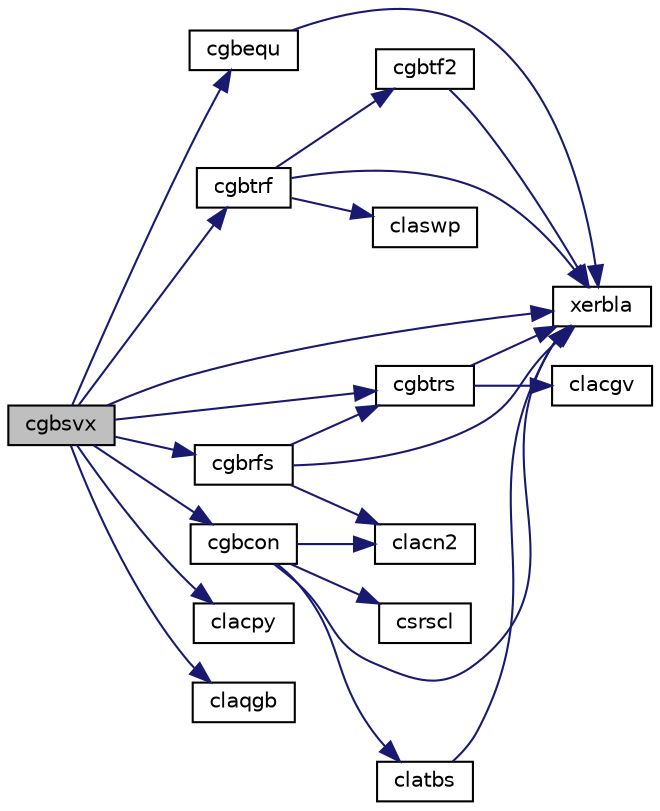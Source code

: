 digraph "cgbsvx"
{
 // LATEX_PDF_SIZE
  edge [fontname="Helvetica",fontsize="10",labelfontname="Helvetica",labelfontsize="10"];
  node [fontname="Helvetica",fontsize="10",shape=record];
  rankdir="LR";
  Node1 [label="cgbsvx",height=0.2,width=0.4,color="black", fillcolor="grey75", style="filled", fontcolor="black",tooltip="CGBSVX computes the solution to system of linear equations A * X = B for GB matrices"];
  Node1 -> Node2 [color="midnightblue",fontsize="10",style="solid",fontname="Helvetica"];
  Node2 [label="cgbcon",height=0.2,width=0.4,color="black", fillcolor="white", style="filled",URL="$cgbcon_8f.html#a0c12e988f6edb779abf338f6b4de4d9e",tooltip="CGBCON"];
  Node2 -> Node3 [color="midnightblue",fontsize="10",style="solid",fontname="Helvetica"];
  Node3 [label="clacn2",height=0.2,width=0.4,color="black", fillcolor="white", style="filled",URL="$clacn2_8f.html#ab908babe3ec3648412de15e0f8ab4479",tooltip="CLACN2 estimates the 1-norm of a square matrix, using reverse communication for evaluating matrix-vec..."];
  Node2 -> Node4 [color="midnightblue",fontsize="10",style="solid",fontname="Helvetica"];
  Node4 [label="clatbs",height=0.2,width=0.4,color="black", fillcolor="white", style="filled",URL="$clatbs_8f.html#a7d8bd104ed06bc225ed900431f530b70",tooltip="CLATBS solves a triangular banded system of equations."];
  Node4 -> Node5 [color="midnightblue",fontsize="10",style="solid",fontname="Helvetica"];
  Node5 [label="xerbla",height=0.2,width=0.4,color="black", fillcolor="white", style="filled",URL="$xerbla_8f.html#a377ee61015baf8dea7770b3a404b1c07",tooltip="XERBLA"];
  Node2 -> Node6 [color="midnightblue",fontsize="10",style="solid",fontname="Helvetica"];
  Node6 [label="csrscl",height=0.2,width=0.4,color="black", fillcolor="white", style="filled",URL="$csrscl_8f.html#a505a9b690770eee5797b3efdd8ce89a6",tooltip="CSRSCL multiplies a vector by the reciprocal of a real scalar."];
  Node2 -> Node5 [color="midnightblue",fontsize="10",style="solid",fontname="Helvetica"];
  Node1 -> Node7 [color="midnightblue",fontsize="10",style="solid",fontname="Helvetica"];
  Node7 [label="cgbequ",height=0.2,width=0.4,color="black", fillcolor="white", style="filled",URL="$cgbequ_8f.html#af843a252d609da737df565e1d3461284",tooltip="CGBEQU"];
  Node7 -> Node5 [color="midnightblue",fontsize="10",style="solid",fontname="Helvetica"];
  Node1 -> Node8 [color="midnightblue",fontsize="10",style="solid",fontname="Helvetica"];
  Node8 [label="cgbrfs",height=0.2,width=0.4,color="black", fillcolor="white", style="filled",URL="$cgbrfs_8f.html#adb939f63e9827089f6cf8e64d9f88af7",tooltip="CGBRFS"];
  Node8 -> Node9 [color="midnightblue",fontsize="10",style="solid",fontname="Helvetica"];
  Node9 [label="cgbtrs",height=0.2,width=0.4,color="black", fillcolor="white", style="filled",URL="$cgbtrs_8f.html#a72b02720b9ad928960ee5a5e92e6a5d7",tooltip="CGBTRS"];
  Node9 -> Node10 [color="midnightblue",fontsize="10",style="solid",fontname="Helvetica"];
  Node10 [label="clacgv",height=0.2,width=0.4,color="black", fillcolor="white", style="filled",URL="$clacgv_8f.html#a0ff51770edb0cdc7328fdae7ace7954e",tooltip="CLACGV conjugates a complex vector."];
  Node9 -> Node5 [color="midnightblue",fontsize="10",style="solid",fontname="Helvetica"];
  Node8 -> Node3 [color="midnightblue",fontsize="10",style="solid",fontname="Helvetica"];
  Node8 -> Node5 [color="midnightblue",fontsize="10",style="solid",fontname="Helvetica"];
  Node1 -> Node11 [color="midnightblue",fontsize="10",style="solid",fontname="Helvetica"];
  Node11 [label="cgbtrf",height=0.2,width=0.4,color="black", fillcolor="white", style="filled",URL="$cgbtrf_8f.html#a58d67a3a5354c78dfd0f94625bfe03b1",tooltip="CGBTRF"];
  Node11 -> Node12 [color="midnightblue",fontsize="10",style="solid",fontname="Helvetica"];
  Node12 [label="cgbtf2",height=0.2,width=0.4,color="black", fillcolor="white", style="filled",URL="$cgbtf2_8f.html#a6172b0b895daff569f8bd4f6b7e8ca21",tooltip="CGBTF2 computes the LU factorization of a general band matrix using the unblocked version of the algo..."];
  Node12 -> Node5 [color="midnightblue",fontsize="10",style="solid",fontname="Helvetica"];
  Node11 -> Node13 [color="midnightblue",fontsize="10",style="solid",fontname="Helvetica"];
  Node13 [label="claswp",height=0.2,width=0.4,color="black", fillcolor="white", style="filled",URL="$claswp_8f.html#a27858a2e2b195ef0e7121f1edb8bb9a9",tooltip="CLASWP performs a series of row interchanges on a general rectangular matrix."];
  Node11 -> Node5 [color="midnightblue",fontsize="10",style="solid",fontname="Helvetica"];
  Node1 -> Node9 [color="midnightblue",fontsize="10",style="solid",fontname="Helvetica"];
  Node1 -> Node14 [color="midnightblue",fontsize="10",style="solid",fontname="Helvetica"];
  Node14 [label="clacpy",height=0.2,width=0.4,color="black", fillcolor="white", style="filled",URL="$clacpy_8f.html#afcee53f42831342f7c863bfc55d2d159",tooltip="CLACPY copies all or part of one two-dimensional array to another."];
  Node1 -> Node15 [color="midnightblue",fontsize="10",style="solid",fontname="Helvetica"];
  Node15 [label="claqgb",height=0.2,width=0.4,color="black", fillcolor="white", style="filled",URL="$claqgb_8f.html#ace4fc1b659b18893679cc09dd8b5b998",tooltip="CLAQGB scales a general band matrix, using row and column scaling factors computed by sgbequ."];
  Node1 -> Node5 [color="midnightblue",fontsize="10",style="solid",fontname="Helvetica"];
}
